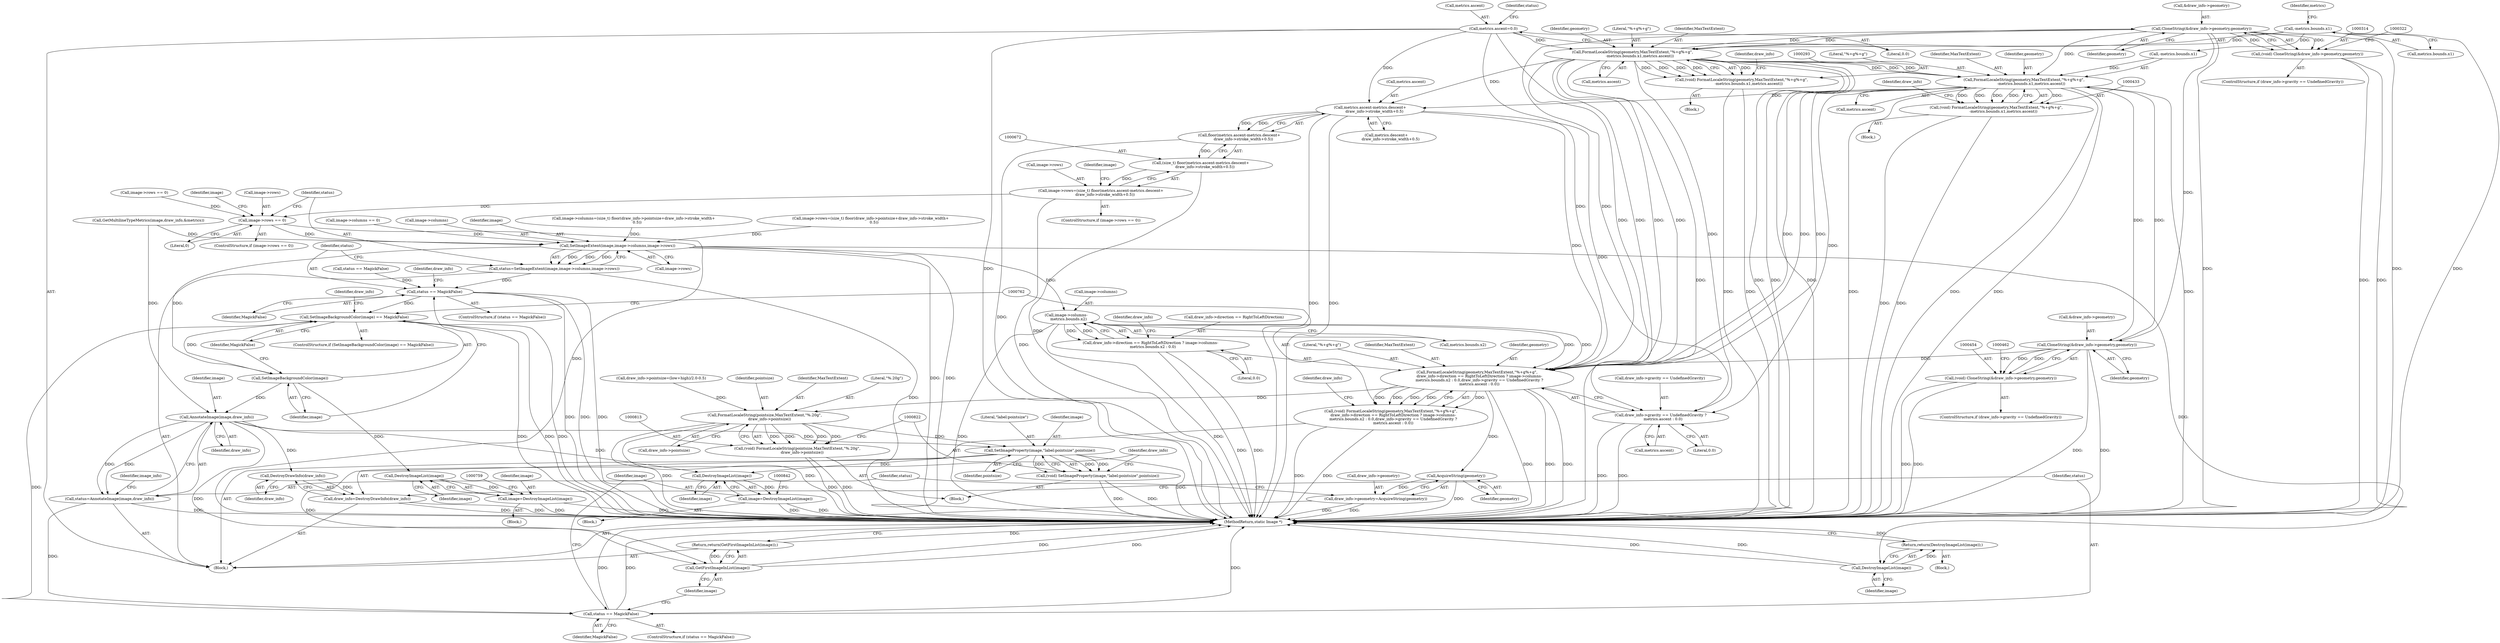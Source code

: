 digraph "0_ImageMagick_0474237508f39c4f783208123431815f1ededb76@pointer" {
"1000315" [label="(Call,CloneString(&draw_info->geometry,geometry))"];
"1000294" [label="(Call,FormatLocaleString(geometry,MaxTextExtent,\"%+g%+g\",\n            -metrics.bounds.x1,metrics.ascent))"];
"1000315" [label="(Call,CloneString(&draw_info->geometry,geometry))"];
"1000298" [label="(Call,-metrics.bounds.x1)"];
"1000205" [label="(Call,metrics.ascent=0.0)"];
"1000292" [label="(Call,(void) FormatLocaleString(geometry,MaxTextExtent,\"%+g%+g\",\n            -metrics.bounds.x1,metrics.ascent))"];
"1000313" [label="(Call,(void) CloneString(&draw_info->geometry,geometry))"];
"1000434" [label="(Call,FormatLocaleString(geometry,MaxTextExtent,\"%+g%+g\",\n            -metrics.bounds.x1,metrics.ascent))"];
"1000432" [label="(Call,(void) FormatLocaleString(geometry,MaxTextExtent,\"%+g%+g\",\n            -metrics.bounds.x1,metrics.ascent))"];
"1000455" [label="(Call,CloneString(&draw_info->geometry,geometry))"];
"1000453" [label="(Call,(void) CloneString(&draw_info->geometry,geometry))"];
"1000763" [label="(Call,FormatLocaleString(geometry,MaxTextExtent,\"%+g%+g\",\n    draw_info->direction == RightToLeftDirection ? image->columns-\n    metrics.bounds.x2 : 0.0,draw_info->gravity == UndefinedGravity ?\n    metrics.ascent : 0.0))"];
"1000761" [label="(Call,(void) FormatLocaleString(geometry,MaxTextExtent,\"%+g%+g\",\n    draw_info->direction == RightToLeftDirection ? image->columns-\n    metrics.bounds.x2 : 0.0,draw_info->gravity == UndefinedGravity ?\n    metrics.ascent : 0.0))"];
"1000797" [label="(Call,AcquireString(geometry))"];
"1000793" [label="(Call,draw_info->geometry=AcquireString(geometry))"];
"1000814" [label="(Call,FormatLocaleString(pointsize,MaxTextExtent,\"%.20g\",\n        draw_info->pointsize))"];
"1000812" [label="(Call,(void) FormatLocaleString(pointsize,MaxTextExtent,\"%.20g\",\n        draw_info->pointsize))"];
"1000823" [label="(Call,SetImageProperty(image,\"label:pointsize\",pointsize))"];
"1000821" [label="(Call,(void) SetImageProperty(image,\"label:pointsize\",pointsize))"];
"1000838" [label="(Call,DestroyImageList(image))"];
"1000836" [label="(Call,image=DestroyImageList(image))"];
"1000845" [label="(Call,GetFirstImageInList(image))"];
"1000844" [label="(Return,return(GetFirstImageInList(image));)"];
"1000674" [label="(Call,metrics.ascent-metrics.descent+\n       draw_info->stroke_width+0.5)"];
"1000673" [label="(Call,floor(metrics.ascent-metrics.descent+\n       draw_info->stroke_width+0.5))"];
"1000671" [label="(Call,(size_t) floor(metrics.ascent-metrics.descent+\n       draw_info->stroke_width+0.5))"];
"1000667" [label="(Call,image->rows=(size_t) floor(metrics.ascent-metrics.descent+\n       draw_info->stroke_width+0.5))"];
"1000688" [label="(Call,image->rows == 0)"];
"1000711" [label="(Call,SetImageExtent(image,image->columns,image->rows))"];
"1000709" [label="(Call,status=SetImageExtent(image,image->columns,image->rows))"];
"1000720" [label="(Call,status == MagickFalse)"];
"1000738" [label="(Call,SetImageBackgroundColor(image) == MagickFalse)"];
"1000832" [label="(Call,status == MagickFalse)"];
"1000735" [label="(Call,DestroyImageList(image))"];
"1000734" [label="(Return,return(DestroyImageList(image));)"];
"1000739" [label="(Call,SetImageBackgroundColor(image))"];
"1000755" [label="(Call,DestroyImageList(image))"];
"1000753" [label="(Call,image=DestroyImageList(image))"];
"1000801" [label="(Call,AnnotateImage(image,draw_info))"];
"1000799" [label="(Call,status=AnnotateImage(image,draw_info))"];
"1000829" [label="(Call,DestroyDrawInfo(draw_info))"];
"1000827" [label="(Call,draw_info=DestroyDrawInfo(draw_info))"];
"1000773" [label="(Call,image->columns-\n    metrics.bounds.x2)"];
"1000767" [label="(Call,draw_info->direction == RightToLeftDirection ? image->columns-\n    metrics.bounds.x2 : 0.0)"];
"1000783" [label="(Call,draw_info->gravity == UndefinedGravity ?\n    metrics.ascent : 0.0)"];
"1000830" [label="(Identifier,draw_info)"];
"1000438" [label="(Call,-metrics.bounds.x1)"];
"1000739" [label="(Call,SetImageBackgroundColor(image))"];
"1000755" [label="(Call,DestroyImageList(image))"];
"1000292" [label="(Call,(void) FormatLocaleString(geometry,MaxTextExtent,\"%+g%+g\",\n            -metrics.bounds.x1,metrics.ascent))"];
"1000296" [label="(Identifier,MaxTextExtent)"];
"1000784" [label="(Call,draw_info->gravity == UndefinedGravity)"];
"1000298" [label="(Call,-metrics.bounds.x1)"];
"1000313" [label="(Call,(void) CloneString(&draw_info->geometry,geometry))"];
"1000777" [label="(Call,metrics.bounds.x2)"];
"1000835" [label="(Block,)"];
"1000798" [label="(Identifier,geometry)"];
"1000690" [label="(Identifier,image)"];
"1000802" [label="(Identifier,image)"];
"1000692" [label="(Literal,0)"];
"1000799" [label="(Call,status=AnnotateImage(image,draw_info))"];
"1000754" [label="(Identifier,image)"];
"1000792" [label="(Literal,0.0)"];
"1000832" [label="(Call,status == MagickFalse)"];
"1000767" [label="(Call,draw_info->direction == RightToLeftDirection ? image->columns-\n    metrics.bounds.x2 : 0.0)"];
"1000422" [label="(Block,)"];
"1000766" [label="(Literal,\"%+g%+g\")"];
"1000797" [label="(Call,AcquireString(geometry))"];
"1000761" [label="(Call,(void) FormatLocaleString(geometry,MaxTextExtent,\"%+g%+g\",\n    draw_info->direction == RightToLeftDirection ? image->columns-\n    metrics.bounds.x2 : 0.0,draw_info->gravity == UndefinedGravity ?\n    metrics.ascent : 0.0))"];
"1000455" [label="(Call,CloneString(&draw_info->geometry,geometry))"];
"1000719" [label="(ControlStructure,if (status == MagickFalse))"];
"1000789" [label="(Call,metrics.ascent)"];
"1000713" [label="(Call,image->columns)"];
"1000793" [label="(Call,draw_info->geometry=AcquireString(geometry))"];
"1000721" [label="(Identifier,status)"];
"1000744" [label="(Identifier,draw_info)"];
"1000295" [label="(Identifier,geometry)"];
"1000823" [label="(Call,SetImageProperty(image,\"label:pointsize\",pointsize))"];
"1000576" [label="(Call,draw_info->pointsize=(low+high)/2.0-0.5)"];
"1000712" [label="(Identifier,image)"];
"1000595" [label="(Call,status == MagickFalse)"];
"1000786" [label="(Identifier,draw_info)"];
"1000815" [label="(Identifier,pointsize)"];
"1000740" [label="(Identifier,image)"];
"1000844" [label="(Return,return(GetFirstImageInList(image));)"];
"1000814" [label="(Call,FormatLocaleString(pointsize,MaxTextExtent,\"%.20g\",\n        draw_info->pointsize))"];
"1000206" [label="(Call,metrics.ascent)"];
"1000836" [label="(Call,image=DestroyImageList(image))"];
"1000736" [label="(Identifier,image)"];
"1000291" [label="(Block,)"];
"1000460" [label="(Identifier,geometry)"];
"1000801" [label="(Call,AnnotateImage(image,draw_info))"];
"1000709" [label="(Call,status=SetImageExtent(image,image->columns,image->rows))"];
"1000305" [label="(Identifier,metrics)"];
"1000834" [label="(Identifier,MagickFalse)"];
"1000742" [label="(Block,)"];
"1000673" [label="(Call,floor(metrics.ascent-metrics.descent+\n       draw_info->stroke_width+0.5))"];
"1000645" [label="(Call,image->columns=(size_t) floor(draw_info->pointsize+draw_info->stroke_width+\n      0.5))"];
"1000837" [label="(Identifier,image)"];
"1000716" [label="(Call,image->rows)"];
"1000829" [label="(Call,DestroyDrawInfo(draw_info))"];
"1000447" [label="(ControlStructure,if (draw_info->gravity == UndefinedGravity))"];
"1000768" [label="(Call,draw_info->direction == RightToLeftDirection)"];
"1000810" [label="(Block,)"];
"1000693" [label="(Call,image->rows=(size_t) floor(draw_info->pointsize+draw_info->stroke_width+\n      0.5))"];
"1000307" [label="(ControlStructure,if (draw_info->gravity == UndefinedGravity))"];
"1000310" [label="(Identifier,draw_info)"];
"1000725" [label="(Identifier,draw_info)"];
"1000434" [label="(Call,FormatLocaleString(geometry,MaxTextExtent,\"%+g%+g\",\n            -metrics.bounds.x1,metrics.ascent))"];
"1000453" [label="(Call,(void) CloneString(&draw_info->geometry,geometry))"];
"1000662" [label="(Call,image->rows == 0)"];
"1000794" [label="(Call,draw_info->geometry)"];
"1000435" [label="(Identifier,geometry)"];
"1000695" [label="(Identifier,image)"];
"1000320" [label="(Identifier,geometry)"];
"1000821" [label="(Call,(void) SetImageProperty(image,\"label:pointsize\",pointsize))"];
"1000828" [label="(Identifier,draw_info)"];
"1000299" [label="(Call,metrics.bounds.x1)"];
"1000432" [label="(Call,(void) FormatLocaleString(geometry,MaxTextExtent,\"%+g%+g\",\n            -metrics.bounds.x1,metrics.ascent))"];
"1000773" [label="(Call,image->columns-\n    metrics.bounds.x2)"];
"1000774" [label="(Call,image->columns)"];
"1000741" [label="(Identifier,MagickFalse)"];
"1000668" [label="(Call,image->rows)"];
"1000795" [label="(Identifier,draw_info)"];
"1000689" [label="(Call,image->rows)"];
"1000807" [label="(Identifier,image_info)"];
"1000827" [label="(Call,draw_info=DestroyDrawInfo(draw_info))"];
"1000450" [label="(Identifier,draw_info)"];
"1000738" [label="(Call,SetImageBackgroundColor(image) == MagickFalse)"];
"1000316" [label="(Call,&draw_info->geometry)"];
"1000589" [label="(Call,GetMultilineTypeMetrics(image,draw_info,&metrics))"];
"1000661" [label="(ControlStructure,if (image->rows == 0))"];
"1000816" [label="(Identifier,MaxTextExtent)"];
"1000825" [label="(Literal,\"label:pointsize\")"];
"1000710" [label="(Identifier,status)"];
"1000297" [label="(Literal,\"%+g%+g\")"];
"1000723" [label="(Block,)"];
"1000765" [label="(Identifier,MaxTextExtent)"];
"1000674" [label="(Call,metrics.ascent-metrics.descent+\n       draw_info->stroke_width+0.5)"];
"1000640" [label="(Call,image->columns == 0)"];
"1000315" [label="(Call,CloneString(&draw_info->geometry,geometry))"];
"1000675" [label="(Call,metrics.ascent)"];
"1000722" [label="(Identifier,MagickFalse)"];
"1000456" [label="(Call,&draw_info->geometry)"];
"1000437" [label="(Literal,\"%+g%+g\")"];
"1000838" [label="(Call,DestroyImageList(image))"];
"1000756" [label="(Identifier,image)"];
"1000211" [label="(Identifier,status)"];
"1000209" [label="(Literal,0.0)"];
"1000803" [label="(Identifier,draw_info)"];
"1000831" [label="(ControlStructure,if (status == MagickFalse))"];
"1000735" [label="(Call,DestroyImageList(image))"];
"1000678" [label="(Call,metrics.descent+\n       draw_info->stroke_width+0.5)"];
"1000845" [label="(Call,GetFirstImageInList(image))"];
"1000671" [label="(Call,(size_t) floor(metrics.ascent-metrics.descent+\n       draw_info->stroke_width+0.5))"];
"1000205" [label="(Call,metrics.ascent=0.0)"];
"1000824" [label="(Identifier,image)"];
"1000687" [label="(ControlStructure,if (image->rows == 0))"];
"1000847" [label="(MethodReturn,static Image *)"];
"1000720" [label="(Call,status == MagickFalse)"];
"1000444" [label="(Call,metrics.ascent)"];
"1000737" [label="(ControlStructure,if (SetImageBackgroundColor(image) == MagickFalse))"];
"1000667" [label="(Call,image->rows=(size_t) floor(metrics.ascent-metrics.descent+\n       draw_info->stroke_width+0.5))"];
"1000826" [label="(Identifier,pointsize)"];
"1000688" [label="(Call,image->rows == 0)"];
"1000833" [label="(Identifier,status)"];
"1000812" [label="(Call,(void) FormatLocaleString(pointsize,MaxTextExtent,\"%.20g\",\n        draw_info->pointsize))"];
"1000800" [label="(Identifier,status)"];
"1000839" [label="(Identifier,image)"];
"1000782" [label="(Literal,0.0)"];
"1000106" [label="(Block,)"];
"1000294" [label="(Call,FormatLocaleString(geometry,MaxTextExtent,\"%+g%+g\",\n            -metrics.bounds.x1,metrics.ascent))"];
"1000764" [label="(Identifier,geometry)"];
"1000818" [label="(Call,draw_info->pointsize)"];
"1000711" [label="(Call,SetImageExtent(image,image->columns,image->rows))"];
"1000846" [label="(Identifier,image)"];
"1000763" [label="(Call,FormatLocaleString(geometry,MaxTextExtent,\"%+g%+g\",\n    draw_info->direction == RightToLeftDirection ? image->columns-\n    metrics.bounds.x2 : 0.0,draw_info->gravity == UndefinedGravity ?\n    metrics.ascent : 0.0))"];
"1000817" [label="(Literal,\"%.20g\")"];
"1000304" [label="(Call,metrics.ascent)"];
"1000783" [label="(Call,draw_info->gravity == UndefinedGravity ?\n    metrics.ascent : 0.0)"];
"1000734" [label="(Return,return(DestroyImageList(image));)"];
"1000753" [label="(Call,image=DestroyImageList(image))"];
"1000436" [label="(Identifier,MaxTextExtent)"];
"1000315" -> "1000313"  [label="AST: "];
"1000315" -> "1000320"  [label="CFG: "];
"1000316" -> "1000315"  [label="AST: "];
"1000320" -> "1000315"  [label="AST: "];
"1000313" -> "1000315"  [label="CFG: "];
"1000315" -> "1000847"  [label="DDG: "];
"1000315" -> "1000847"  [label="DDG: "];
"1000315" -> "1000294"  [label="DDG: "];
"1000315" -> "1000313"  [label="DDG: "];
"1000315" -> "1000313"  [label="DDG: "];
"1000294" -> "1000315"  [label="DDG: "];
"1000315" -> "1000434"  [label="DDG: "];
"1000315" -> "1000455"  [label="DDG: "];
"1000315" -> "1000763"  [label="DDG: "];
"1000294" -> "1000292"  [label="AST: "];
"1000294" -> "1000304"  [label="CFG: "];
"1000295" -> "1000294"  [label="AST: "];
"1000296" -> "1000294"  [label="AST: "];
"1000297" -> "1000294"  [label="AST: "];
"1000298" -> "1000294"  [label="AST: "];
"1000304" -> "1000294"  [label="AST: "];
"1000292" -> "1000294"  [label="CFG: "];
"1000294" -> "1000847"  [label="DDG: "];
"1000294" -> "1000847"  [label="DDG: "];
"1000294" -> "1000847"  [label="DDG: "];
"1000294" -> "1000847"  [label="DDG: "];
"1000294" -> "1000292"  [label="DDG: "];
"1000294" -> "1000292"  [label="DDG: "];
"1000294" -> "1000292"  [label="DDG: "];
"1000294" -> "1000292"  [label="DDG: "];
"1000294" -> "1000292"  [label="DDG: "];
"1000298" -> "1000294"  [label="DDG: "];
"1000205" -> "1000294"  [label="DDG: "];
"1000294" -> "1000434"  [label="DDG: "];
"1000294" -> "1000434"  [label="DDG: "];
"1000294" -> "1000434"  [label="DDG: "];
"1000294" -> "1000674"  [label="DDG: "];
"1000294" -> "1000763"  [label="DDG: "];
"1000294" -> "1000763"  [label="DDG: "];
"1000294" -> "1000763"  [label="DDG: "];
"1000294" -> "1000783"  [label="DDG: "];
"1000298" -> "1000299"  [label="CFG: "];
"1000299" -> "1000298"  [label="AST: "];
"1000305" -> "1000298"  [label="CFG: "];
"1000298" -> "1000847"  [label="DDG: "];
"1000298" -> "1000438"  [label="DDG: "];
"1000205" -> "1000106"  [label="AST: "];
"1000205" -> "1000209"  [label="CFG: "];
"1000206" -> "1000205"  [label="AST: "];
"1000209" -> "1000205"  [label="AST: "];
"1000211" -> "1000205"  [label="CFG: "];
"1000205" -> "1000847"  [label="DDG: "];
"1000205" -> "1000674"  [label="DDG: "];
"1000205" -> "1000763"  [label="DDG: "];
"1000205" -> "1000783"  [label="DDG: "];
"1000292" -> "1000291"  [label="AST: "];
"1000293" -> "1000292"  [label="AST: "];
"1000310" -> "1000292"  [label="CFG: "];
"1000292" -> "1000847"  [label="DDG: "];
"1000292" -> "1000847"  [label="DDG: "];
"1000313" -> "1000307"  [label="AST: "];
"1000314" -> "1000313"  [label="AST: "];
"1000322" -> "1000313"  [label="CFG: "];
"1000313" -> "1000847"  [label="DDG: "];
"1000313" -> "1000847"  [label="DDG: "];
"1000434" -> "1000432"  [label="AST: "];
"1000434" -> "1000444"  [label="CFG: "];
"1000435" -> "1000434"  [label="AST: "];
"1000436" -> "1000434"  [label="AST: "];
"1000437" -> "1000434"  [label="AST: "];
"1000438" -> "1000434"  [label="AST: "];
"1000444" -> "1000434"  [label="AST: "];
"1000432" -> "1000434"  [label="CFG: "];
"1000434" -> "1000847"  [label="DDG: "];
"1000434" -> "1000847"  [label="DDG: "];
"1000434" -> "1000847"  [label="DDG: "];
"1000434" -> "1000847"  [label="DDG: "];
"1000434" -> "1000432"  [label="DDG: "];
"1000434" -> "1000432"  [label="DDG: "];
"1000434" -> "1000432"  [label="DDG: "];
"1000434" -> "1000432"  [label="DDG: "];
"1000434" -> "1000432"  [label="DDG: "];
"1000455" -> "1000434"  [label="DDG: "];
"1000438" -> "1000434"  [label="DDG: "];
"1000434" -> "1000455"  [label="DDG: "];
"1000434" -> "1000674"  [label="DDG: "];
"1000434" -> "1000763"  [label="DDG: "];
"1000434" -> "1000763"  [label="DDG: "];
"1000434" -> "1000763"  [label="DDG: "];
"1000434" -> "1000783"  [label="DDG: "];
"1000432" -> "1000422"  [label="AST: "];
"1000433" -> "1000432"  [label="AST: "];
"1000450" -> "1000432"  [label="CFG: "];
"1000432" -> "1000847"  [label="DDG: "];
"1000432" -> "1000847"  [label="DDG: "];
"1000455" -> "1000453"  [label="AST: "];
"1000455" -> "1000460"  [label="CFG: "];
"1000456" -> "1000455"  [label="AST: "];
"1000460" -> "1000455"  [label="AST: "];
"1000453" -> "1000455"  [label="CFG: "];
"1000455" -> "1000847"  [label="DDG: "];
"1000455" -> "1000847"  [label="DDG: "];
"1000455" -> "1000453"  [label="DDG: "];
"1000455" -> "1000453"  [label="DDG: "];
"1000455" -> "1000763"  [label="DDG: "];
"1000453" -> "1000447"  [label="AST: "];
"1000454" -> "1000453"  [label="AST: "];
"1000462" -> "1000453"  [label="CFG: "];
"1000453" -> "1000847"  [label="DDG: "];
"1000453" -> "1000847"  [label="DDG: "];
"1000763" -> "1000761"  [label="AST: "];
"1000763" -> "1000783"  [label="CFG: "];
"1000764" -> "1000763"  [label="AST: "];
"1000765" -> "1000763"  [label="AST: "];
"1000766" -> "1000763"  [label="AST: "];
"1000767" -> "1000763"  [label="AST: "];
"1000783" -> "1000763"  [label="AST: "];
"1000761" -> "1000763"  [label="CFG: "];
"1000763" -> "1000847"  [label="DDG: "];
"1000763" -> "1000847"  [label="DDG: "];
"1000763" -> "1000847"  [label="DDG: "];
"1000763" -> "1000761"  [label="DDG: "];
"1000763" -> "1000761"  [label="DDG: "];
"1000763" -> "1000761"  [label="DDG: "];
"1000763" -> "1000761"  [label="DDG: "];
"1000763" -> "1000761"  [label="DDG: "];
"1000773" -> "1000763"  [label="DDG: "];
"1000773" -> "1000763"  [label="DDG: "];
"1000674" -> "1000763"  [label="DDG: "];
"1000763" -> "1000797"  [label="DDG: "];
"1000763" -> "1000814"  [label="DDG: "];
"1000761" -> "1000106"  [label="AST: "];
"1000762" -> "1000761"  [label="AST: "];
"1000795" -> "1000761"  [label="CFG: "];
"1000761" -> "1000847"  [label="DDG: "];
"1000761" -> "1000847"  [label="DDG: "];
"1000797" -> "1000793"  [label="AST: "];
"1000797" -> "1000798"  [label="CFG: "];
"1000798" -> "1000797"  [label="AST: "];
"1000793" -> "1000797"  [label="CFG: "];
"1000797" -> "1000847"  [label="DDG: "];
"1000797" -> "1000793"  [label="DDG: "];
"1000793" -> "1000106"  [label="AST: "];
"1000794" -> "1000793"  [label="AST: "];
"1000800" -> "1000793"  [label="CFG: "];
"1000793" -> "1000847"  [label="DDG: "];
"1000793" -> "1000847"  [label="DDG: "];
"1000814" -> "1000812"  [label="AST: "];
"1000814" -> "1000818"  [label="CFG: "];
"1000815" -> "1000814"  [label="AST: "];
"1000816" -> "1000814"  [label="AST: "];
"1000817" -> "1000814"  [label="AST: "];
"1000818" -> "1000814"  [label="AST: "];
"1000812" -> "1000814"  [label="CFG: "];
"1000814" -> "1000847"  [label="DDG: "];
"1000814" -> "1000847"  [label="DDG: "];
"1000814" -> "1000812"  [label="DDG: "];
"1000814" -> "1000812"  [label="DDG: "];
"1000814" -> "1000812"  [label="DDG: "];
"1000814" -> "1000812"  [label="DDG: "];
"1000576" -> "1000814"  [label="DDG: "];
"1000814" -> "1000823"  [label="DDG: "];
"1000812" -> "1000810"  [label="AST: "];
"1000813" -> "1000812"  [label="AST: "];
"1000822" -> "1000812"  [label="CFG: "];
"1000812" -> "1000847"  [label="DDG: "];
"1000812" -> "1000847"  [label="DDG: "];
"1000823" -> "1000821"  [label="AST: "];
"1000823" -> "1000826"  [label="CFG: "];
"1000824" -> "1000823"  [label="AST: "];
"1000825" -> "1000823"  [label="AST: "];
"1000826" -> "1000823"  [label="AST: "];
"1000821" -> "1000823"  [label="CFG: "];
"1000823" -> "1000847"  [label="DDG: "];
"1000823" -> "1000821"  [label="DDG: "];
"1000823" -> "1000821"  [label="DDG: "];
"1000823" -> "1000821"  [label="DDG: "];
"1000801" -> "1000823"  [label="DDG: "];
"1000823" -> "1000838"  [label="DDG: "];
"1000823" -> "1000845"  [label="DDG: "];
"1000821" -> "1000810"  [label="AST: "];
"1000822" -> "1000821"  [label="AST: "];
"1000828" -> "1000821"  [label="CFG: "];
"1000821" -> "1000847"  [label="DDG: "];
"1000821" -> "1000847"  [label="DDG: "];
"1000838" -> "1000836"  [label="AST: "];
"1000838" -> "1000839"  [label="CFG: "];
"1000839" -> "1000838"  [label="AST: "];
"1000836" -> "1000838"  [label="CFG: "];
"1000838" -> "1000836"  [label="DDG: "];
"1000801" -> "1000838"  [label="DDG: "];
"1000836" -> "1000835"  [label="AST: "];
"1000837" -> "1000836"  [label="AST: "];
"1000842" -> "1000836"  [label="CFG: "];
"1000836" -> "1000847"  [label="DDG: "];
"1000836" -> "1000847"  [label="DDG: "];
"1000845" -> "1000844"  [label="AST: "];
"1000845" -> "1000846"  [label="CFG: "];
"1000846" -> "1000845"  [label="AST: "];
"1000844" -> "1000845"  [label="CFG: "];
"1000845" -> "1000847"  [label="DDG: "];
"1000845" -> "1000847"  [label="DDG: "];
"1000845" -> "1000844"  [label="DDG: "];
"1000801" -> "1000845"  [label="DDG: "];
"1000844" -> "1000106"  [label="AST: "];
"1000847" -> "1000844"  [label="CFG: "];
"1000844" -> "1000847"  [label="DDG: "];
"1000674" -> "1000673"  [label="AST: "];
"1000674" -> "1000678"  [label="CFG: "];
"1000675" -> "1000674"  [label="AST: "];
"1000678" -> "1000674"  [label="AST: "];
"1000673" -> "1000674"  [label="CFG: "];
"1000674" -> "1000847"  [label="DDG: "];
"1000674" -> "1000847"  [label="DDG: "];
"1000674" -> "1000673"  [label="DDG: "];
"1000674" -> "1000673"  [label="DDG: "];
"1000674" -> "1000783"  [label="DDG: "];
"1000673" -> "1000671"  [label="AST: "];
"1000671" -> "1000673"  [label="CFG: "];
"1000673" -> "1000847"  [label="DDG: "];
"1000673" -> "1000671"  [label="DDG: "];
"1000671" -> "1000667"  [label="AST: "];
"1000672" -> "1000671"  [label="AST: "];
"1000667" -> "1000671"  [label="CFG: "];
"1000671" -> "1000847"  [label="DDG: "];
"1000671" -> "1000667"  [label="DDG: "];
"1000667" -> "1000661"  [label="AST: "];
"1000668" -> "1000667"  [label="AST: "];
"1000690" -> "1000667"  [label="CFG: "];
"1000667" -> "1000847"  [label="DDG: "];
"1000667" -> "1000688"  [label="DDG: "];
"1000688" -> "1000687"  [label="AST: "];
"1000688" -> "1000692"  [label="CFG: "];
"1000689" -> "1000688"  [label="AST: "];
"1000692" -> "1000688"  [label="AST: "];
"1000695" -> "1000688"  [label="CFG: "];
"1000710" -> "1000688"  [label="CFG: "];
"1000688" -> "1000847"  [label="DDG: "];
"1000662" -> "1000688"  [label="DDG: "];
"1000688" -> "1000711"  [label="DDG: "];
"1000711" -> "1000709"  [label="AST: "];
"1000711" -> "1000716"  [label="CFG: "];
"1000712" -> "1000711"  [label="AST: "];
"1000713" -> "1000711"  [label="AST: "];
"1000716" -> "1000711"  [label="AST: "];
"1000709" -> "1000711"  [label="CFG: "];
"1000711" -> "1000847"  [label="DDG: "];
"1000711" -> "1000847"  [label="DDG: "];
"1000711" -> "1000709"  [label="DDG: "];
"1000711" -> "1000709"  [label="DDG: "];
"1000711" -> "1000709"  [label="DDG: "];
"1000589" -> "1000711"  [label="DDG: "];
"1000640" -> "1000711"  [label="DDG: "];
"1000645" -> "1000711"  [label="DDG: "];
"1000693" -> "1000711"  [label="DDG: "];
"1000711" -> "1000735"  [label="DDG: "];
"1000711" -> "1000739"  [label="DDG: "];
"1000711" -> "1000773"  [label="DDG: "];
"1000709" -> "1000106"  [label="AST: "];
"1000710" -> "1000709"  [label="AST: "];
"1000721" -> "1000709"  [label="CFG: "];
"1000709" -> "1000847"  [label="DDG: "];
"1000709" -> "1000720"  [label="DDG: "];
"1000720" -> "1000719"  [label="AST: "];
"1000720" -> "1000722"  [label="CFG: "];
"1000721" -> "1000720"  [label="AST: "];
"1000722" -> "1000720"  [label="AST: "];
"1000725" -> "1000720"  [label="CFG: "];
"1000740" -> "1000720"  [label="CFG: "];
"1000720" -> "1000847"  [label="DDG: "];
"1000720" -> "1000847"  [label="DDG: "];
"1000720" -> "1000847"  [label="DDG: "];
"1000595" -> "1000720"  [label="DDG: "];
"1000720" -> "1000738"  [label="DDG: "];
"1000738" -> "1000737"  [label="AST: "];
"1000738" -> "1000741"  [label="CFG: "];
"1000739" -> "1000738"  [label="AST: "];
"1000741" -> "1000738"  [label="AST: "];
"1000744" -> "1000738"  [label="CFG: "];
"1000762" -> "1000738"  [label="CFG: "];
"1000738" -> "1000847"  [label="DDG: "];
"1000738" -> "1000847"  [label="DDG: "];
"1000738" -> "1000847"  [label="DDG: "];
"1000739" -> "1000738"  [label="DDG: "];
"1000738" -> "1000832"  [label="DDG: "];
"1000832" -> "1000831"  [label="AST: "];
"1000832" -> "1000834"  [label="CFG: "];
"1000833" -> "1000832"  [label="AST: "];
"1000834" -> "1000832"  [label="AST: "];
"1000837" -> "1000832"  [label="CFG: "];
"1000846" -> "1000832"  [label="CFG: "];
"1000832" -> "1000847"  [label="DDG: "];
"1000832" -> "1000847"  [label="DDG: "];
"1000832" -> "1000847"  [label="DDG: "];
"1000799" -> "1000832"  [label="DDG: "];
"1000735" -> "1000734"  [label="AST: "];
"1000735" -> "1000736"  [label="CFG: "];
"1000736" -> "1000735"  [label="AST: "];
"1000734" -> "1000735"  [label="CFG: "];
"1000735" -> "1000847"  [label="DDG: "];
"1000735" -> "1000847"  [label="DDG: "];
"1000735" -> "1000734"  [label="DDG: "];
"1000734" -> "1000723"  [label="AST: "];
"1000847" -> "1000734"  [label="CFG: "];
"1000734" -> "1000847"  [label="DDG: "];
"1000739" -> "1000740"  [label="CFG: "];
"1000740" -> "1000739"  [label="AST: "];
"1000741" -> "1000739"  [label="CFG: "];
"1000739" -> "1000755"  [label="DDG: "];
"1000739" -> "1000801"  [label="DDG: "];
"1000755" -> "1000753"  [label="AST: "];
"1000755" -> "1000756"  [label="CFG: "];
"1000756" -> "1000755"  [label="AST: "];
"1000753" -> "1000755"  [label="CFG: "];
"1000755" -> "1000753"  [label="DDG: "];
"1000753" -> "1000742"  [label="AST: "];
"1000754" -> "1000753"  [label="AST: "];
"1000759" -> "1000753"  [label="CFG: "];
"1000753" -> "1000847"  [label="DDG: "];
"1000753" -> "1000847"  [label="DDG: "];
"1000801" -> "1000799"  [label="AST: "];
"1000801" -> "1000803"  [label="CFG: "];
"1000802" -> "1000801"  [label="AST: "];
"1000803" -> "1000801"  [label="AST: "];
"1000799" -> "1000801"  [label="CFG: "];
"1000801" -> "1000799"  [label="DDG: "];
"1000801" -> "1000799"  [label="DDG: "];
"1000589" -> "1000801"  [label="DDG: "];
"1000801" -> "1000829"  [label="DDG: "];
"1000799" -> "1000106"  [label="AST: "];
"1000800" -> "1000799"  [label="AST: "];
"1000807" -> "1000799"  [label="CFG: "];
"1000799" -> "1000847"  [label="DDG: "];
"1000829" -> "1000827"  [label="AST: "];
"1000829" -> "1000830"  [label="CFG: "];
"1000830" -> "1000829"  [label="AST: "];
"1000827" -> "1000829"  [label="CFG: "];
"1000829" -> "1000827"  [label="DDG: "];
"1000827" -> "1000106"  [label="AST: "];
"1000828" -> "1000827"  [label="AST: "];
"1000833" -> "1000827"  [label="CFG: "];
"1000827" -> "1000847"  [label="DDG: "];
"1000827" -> "1000847"  [label="DDG: "];
"1000773" -> "1000767"  [label="AST: "];
"1000773" -> "1000777"  [label="CFG: "];
"1000774" -> "1000773"  [label="AST: "];
"1000777" -> "1000773"  [label="AST: "];
"1000767" -> "1000773"  [label="CFG: "];
"1000773" -> "1000847"  [label="DDG: "];
"1000773" -> "1000847"  [label="DDG: "];
"1000773" -> "1000767"  [label="DDG: "];
"1000773" -> "1000767"  [label="DDG: "];
"1000767" -> "1000782"  [label="CFG: "];
"1000768" -> "1000767"  [label="AST: "];
"1000782" -> "1000767"  [label="AST: "];
"1000786" -> "1000767"  [label="CFG: "];
"1000767" -> "1000847"  [label="DDG: "];
"1000767" -> "1000847"  [label="DDG: "];
"1000783" -> "1000789"  [label="CFG: "];
"1000783" -> "1000792"  [label="CFG: "];
"1000784" -> "1000783"  [label="AST: "];
"1000789" -> "1000783"  [label="AST: "];
"1000792" -> "1000783"  [label="AST: "];
"1000783" -> "1000847"  [label="DDG: "];
"1000783" -> "1000847"  [label="DDG: "];
}
